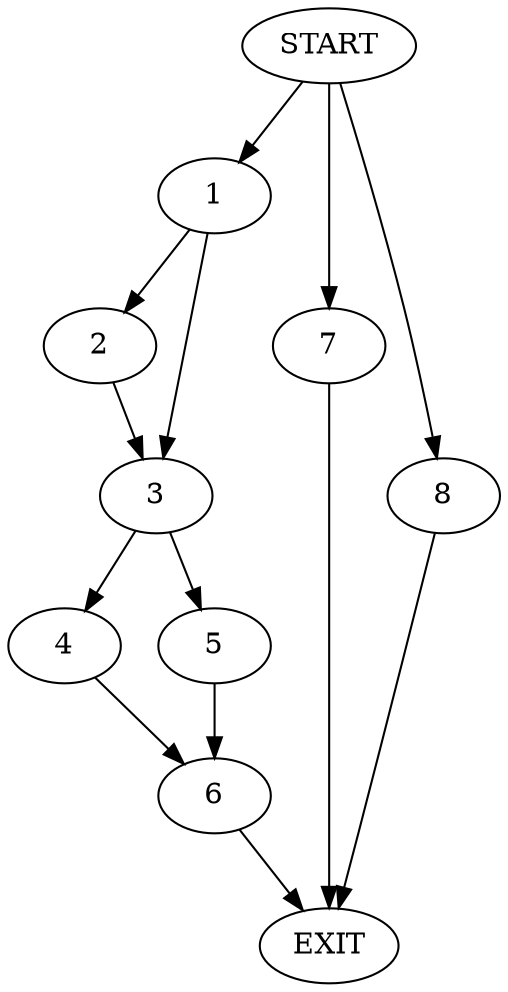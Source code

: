 digraph {
0 [label="START"]
9 [label="EXIT"]
0 -> 1
1 -> 2
1 -> 3
2 -> 3
3 -> 4
3 -> 5
5 -> 6
4 -> 6
6 -> 9
0 -> 7
7 -> 9
0 -> 8
8 -> 9
}
